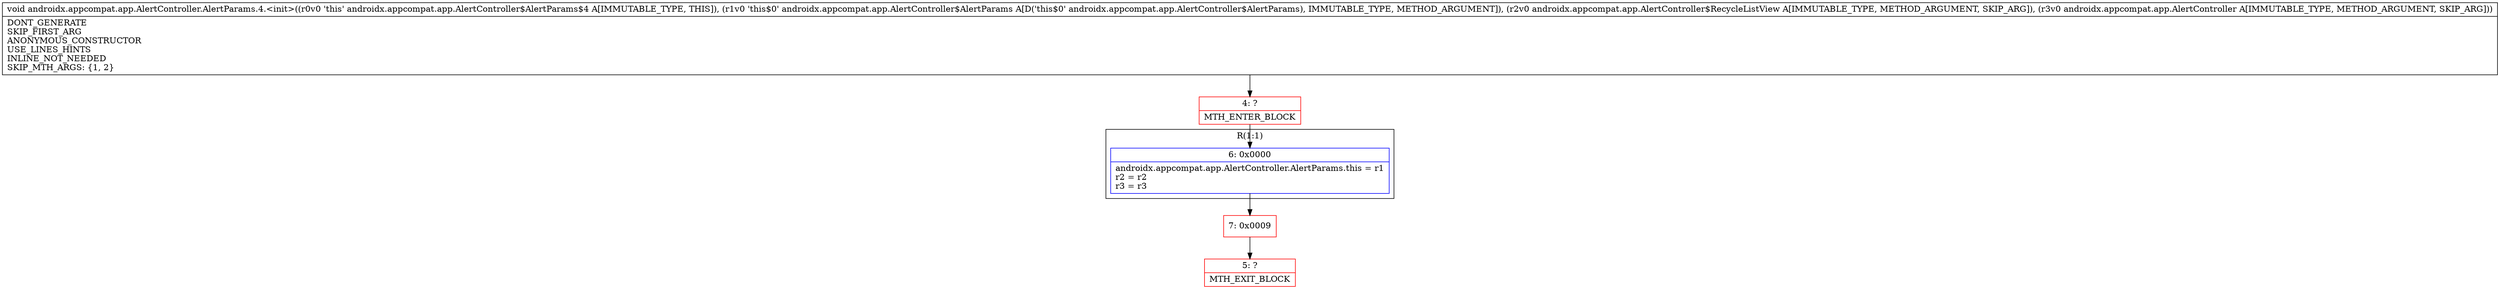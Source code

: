 digraph "CFG forandroidx.appcompat.app.AlertController.AlertParams.4.\<init\>(Landroidx\/appcompat\/app\/AlertController$AlertParams;Landroidx\/appcompat\/app\/AlertController$RecycleListView;Landroidx\/appcompat\/app\/AlertController;)V" {
subgraph cluster_Region_829219823 {
label = "R(1:1)";
node [shape=record,color=blue];
Node_6 [shape=record,label="{6\:\ 0x0000|androidx.appcompat.app.AlertController.AlertParams.this = r1\lr2 = r2\lr3 = r3\l}"];
}
Node_4 [shape=record,color=red,label="{4\:\ ?|MTH_ENTER_BLOCK\l}"];
Node_7 [shape=record,color=red,label="{7\:\ 0x0009}"];
Node_5 [shape=record,color=red,label="{5\:\ ?|MTH_EXIT_BLOCK\l}"];
MethodNode[shape=record,label="{void androidx.appcompat.app.AlertController.AlertParams.4.\<init\>((r0v0 'this' androidx.appcompat.app.AlertController$AlertParams$4 A[IMMUTABLE_TYPE, THIS]), (r1v0 'this$0' androidx.appcompat.app.AlertController$AlertParams A[D('this$0' androidx.appcompat.app.AlertController$AlertParams), IMMUTABLE_TYPE, METHOD_ARGUMENT]), (r2v0 androidx.appcompat.app.AlertController$RecycleListView A[IMMUTABLE_TYPE, METHOD_ARGUMENT, SKIP_ARG]), (r3v0 androidx.appcompat.app.AlertController A[IMMUTABLE_TYPE, METHOD_ARGUMENT, SKIP_ARG]))  | DONT_GENERATE\lSKIP_FIRST_ARG\lANONYMOUS_CONSTRUCTOR\lUSE_LINES_HINTS\lINLINE_NOT_NEEDED\lSKIP_MTH_ARGS: \{1, 2\}\l}"];
MethodNode -> Node_4;Node_6 -> Node_7;
Node_4 -> Node_6;
Node_7 -> Node_5;
}

